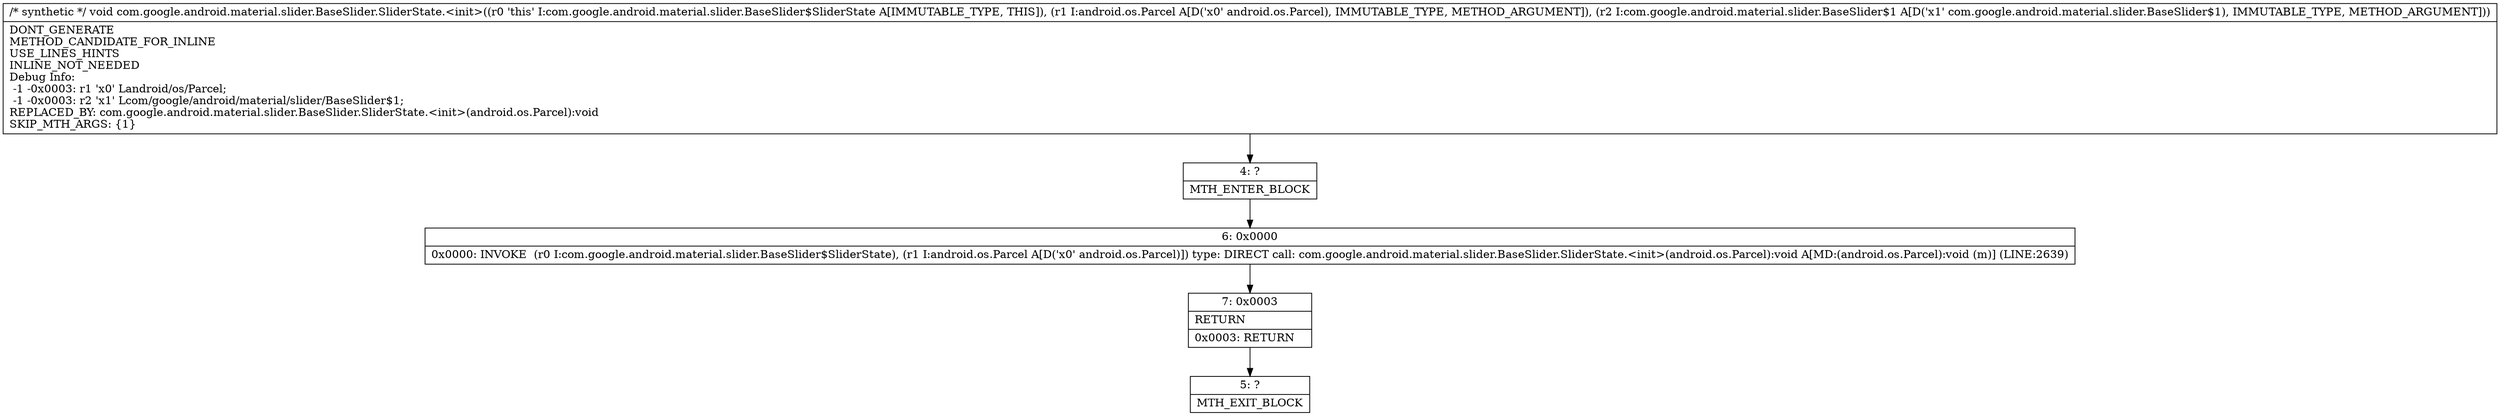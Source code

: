 digraph "CFG forcom.google.android.material.slider.BaseSlider.SliderState.\<init\>(Landroid\/os\/Parcel;Lcom\/google\/android\/material\/slider\/BaseSlider$1;)V" {
Node_4 [shape=record,label="{4\:\ ?|MTH_ENTER_BLOCK\l}"];
Node_6 [shape=record,label="{6\:\ 0x0000|0x0000: INVOKE  (r0 I:com.google.android.material.slider.BaseSlider$SliderState), (r1 I:android.os.Parcel A[D('x0' android.os.Parcel)]) type: DIRECT call: com.google.android.material.slider.BaseSlider.SliderState.\<init\>(android.os.Parcel):void A[MD:(android.os.Parcel):void (m)] (LINE:2639)\l}"];
Node_7 [shape=record,label="{7\:\ 0x0003|RETURN\l|0x0003: RETURN   \l}"];
Node_5 [shape=record,label="{5\:\ ?|MTH_EXIT_BLOCK\l}"];
MethodNode[shape=record,label="{\/* synthetic *\/ void com.google.android.material.slider.BaseSlider.SliderState.\<init\>((r0 'this' I:com.google.android.material.slider.BaseSlider$SliderState A[IMMUTABLE_TYPE, THIS]), (r1 I:android.os.Parcel A[D('x0' android.os.Parcel), IMMUTABLE_TYPE, METHOD_ARGUMENT]), (r2 I:com.google.android.material.slider.BaseSlider$1 A[D('x1' com.google.android.material.slider.BaseSlider$1), IMMUTABLE_TYPE, METHOD_ARGUMENT]))  | DONT_GENERATE\lMETHOD_CANDIDATE_FOR_INLINE\lUSE_LINES_HINTS\lINLINE_NOT_NEEDED\lDebug Info:\l  \-1 \-0x0003: r1 'x0' Landroid\/os\/Parcel;\l  \-1 \-0x0003: r2 'x1' Lcom\/google\/android\/material\/slider\/BaseSlider$1;\lREPLACED_BY: com.google.android.material.slider.BaseSlider.SliderState.\<init\>(android.os.Parcel):void\lSKIP_MTH_ARGS: \{1\}\l}"];
MethodNode -> Node_4;Node_4 -> Node_6;
Node_6 -> Node_7;
Node_7 -> Node_5;
}

